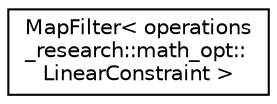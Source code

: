 digraph "Graphical Class Hierarchy"
{
 // LATEX_PDF_SIZE
  edge [fontname="Helvetica",fontsize="10",labelfontname="Helvetica",labelfontsize="10"];
  node [fontname="Helvetica",fontsize="10",shape=record];
  rankdir="LR";
  Node0 [label="MapFilter\< operations\l_research::math_opt::\lLinearConstraint \>",height=0.2,width=0.4,color="black", fillcolor="white", style="filled",URL="$structoperations__research_1_1math__opt_1_1_map_filter.html",tooltip=" "];
}

